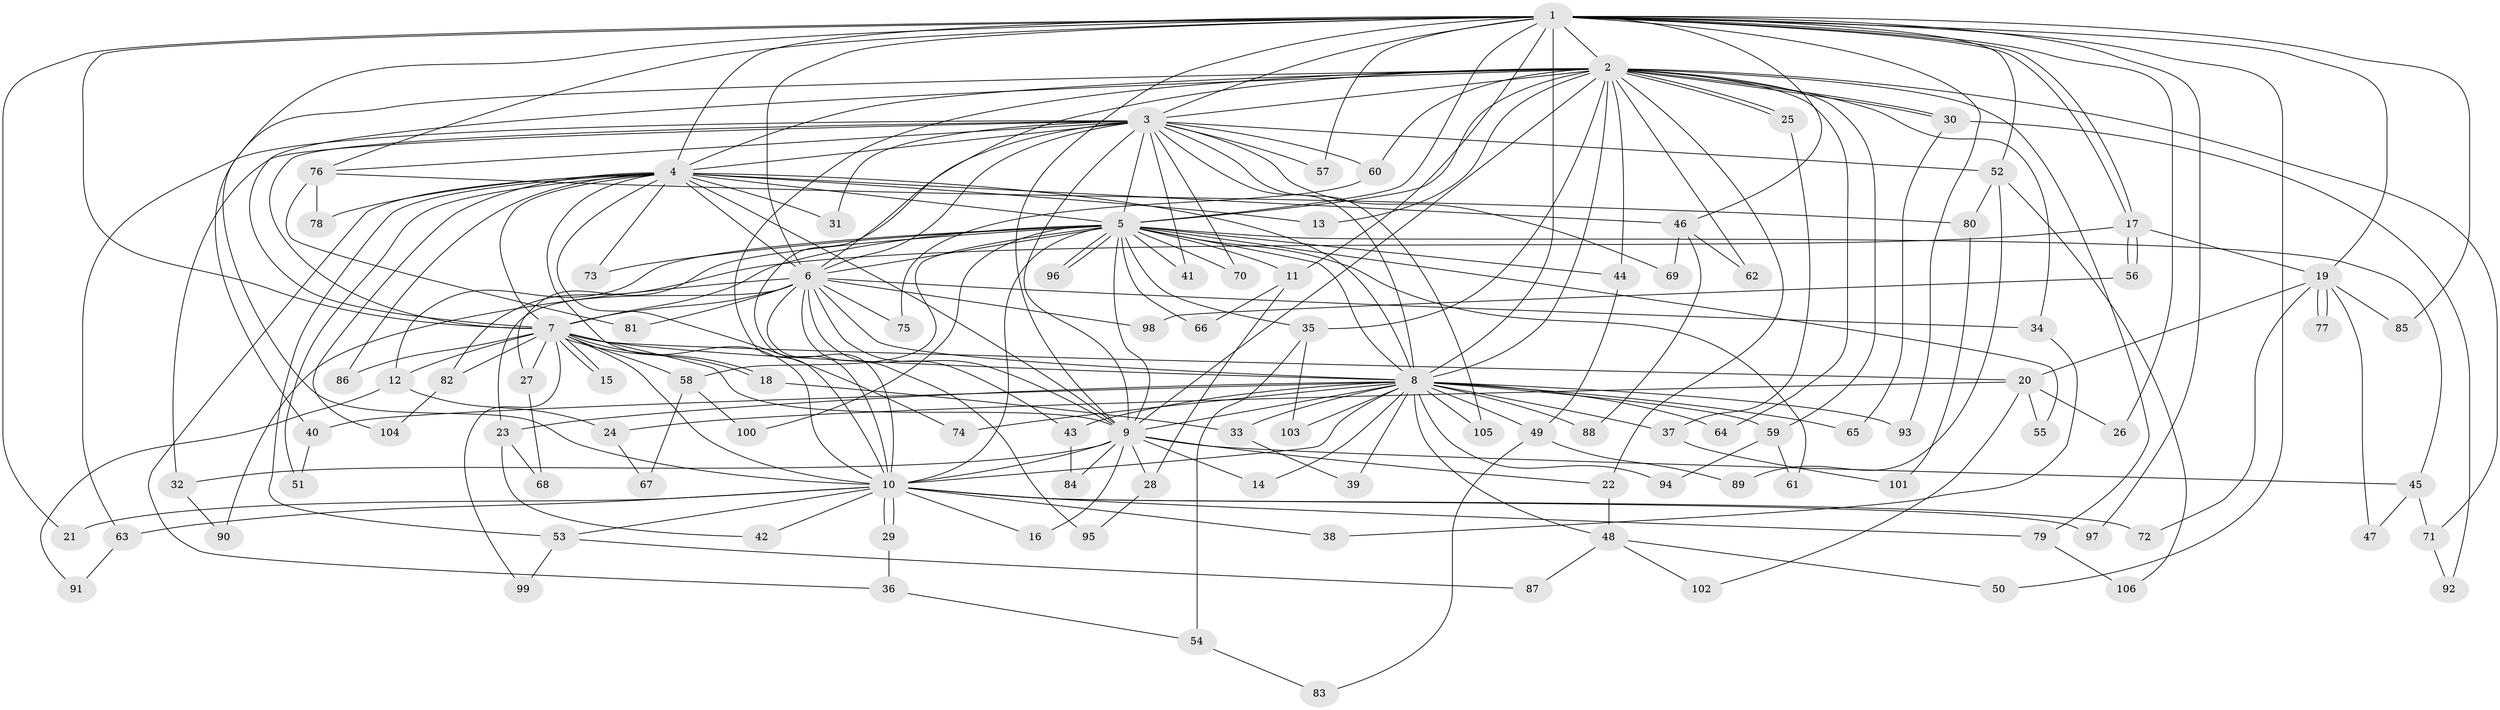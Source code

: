 // coarse degree distribution, {17: 0.03773584905660377, 29: 0.018867924528301886, 15: 0.018867924528301886, 23: 0.03773584905660377, 12: 0.018867924528301886, 13: 0.018867924528301886, 3: 0.22641509433962265, 2: 0.37735849056603776, 8: 0.018867924528301886, 4: 0.09433962264150944, 6: 0.03773584905660377, 5: 0.07547169811320754, 1: 0.018867924528301886}
// Generated by graph-tools (version 1.1) at 2025/17/03/04/25 18:17:28]
// undirected, 106 vertices, 237 edges
graph export_dot {
graph [start="1"]
  node [color=gray90,style=filled];
  1;
  2;
  3;
  4;
  5;
  6;
  7;
  8;
  9;
  10;
  11;
  12;
  13;
  14;
  15;
  16;
  17;
  18;
  19;
  20;
  21;
  22;
  23;
  24;
  25;
  26;
  27;
  28;
  29;
  30;
  31;
  32;
  33;
  34;
  35;
  36;
  37;
  38;
  39;
  40;
  41;
  42;
  43;
  44;
  45;
  46;
  47;
  48;
  49;
  50;
  51;
  52;
  53;
  54;
  55;
  56;
  57;
  58;
  59;
  60;
  61;
  62;
  63;
  64;
  65;
  66;
  67;
  68;
  69;
  70;
  71;
  72;
  73;
  74;
  75;
  76;
  77;
  78;
  79;
  80;
  81;
  82;
  83;
  84;
  85;
  86;
  87;
  88;
  89;
  90;
  91;
  92;
  93;
  94;
  95;
  96;
  97;
  98;
  99;
  100;
  101;
  102;
  103;
  104;
  105;
  106;
  1 -- 2;
  1 -- 3;
  1 -- 4;
  1 -- 5;
  1 -- 6;
  1 -- 7;
  1 -- 8;
  1 -- 9;
  1 -- 10;
  1 -- 11;
  1 -- 17;
  1 -- 17;
  1 -- 19;
  1 -- 21;
  1 -- 26;
  1 -- 46;
  1 -- 50;
  1 -- 52;
  1 -- 57;
  1 -- 76;
  1 -- 85;
  1 -- 93;
  1 -- 97;
  2 -- 3;
  2 -- 4;
  2 -- 5;
  2 -- 6;
  2 -- 7;
  2 -- 8;
  2 -- 9;
  2 -- 10;
  2 -- 13;
  2 -- 22;
  2 -- 25;
  2 -- 25;
  2 -- 30;
  2 -- 30;
  2 -- 34;
  2 -- 35;
  2 -- 40;
  2 -- 44;
  2 -- 59;
  2 -- 60;
  2 -- 62;
  2 -- 64;
  2 -- 71;
  2 -- 79;
  3 -- 4;
  3 -- 5;
  3 -- 6;
  3 -- 7;
  3 -- 8;
  3 -- 9;
  3 -- 10;
  3 -- 31;
  3 -- 32;
  3 -- 41;
  3 -- 52;
  3 -- 57;
  3 -- 60;
  3 -- 63;
  3 -- 69;
  3 -- 70;
  3 -- 76;
  3 -- 105;
  4 -- 5;
  4 -- 6;
  4 -- 7;
  4 -- 8;
  4 -- 9;
  4 -- 10;
  4 -- 13;
  4 -- 31;
  4 -- 36;
  4 -- 46;
  4 -- 51;
  4 -- 53;
  4 -- 73;
  4 -- 74;
  4 -- 78;
  4 -- 86;
  4 -- 104;
  5 -- 6;
  5 -- 7;
  5 -- 8;
  5 -- 9;
  5 -- 10;
  5 -- 11;
  5 -- 12;
  5 -- 27;
  5 -- 35;
  5 -- 41;
  5 -- 44;
  5 -- 45;
  5 -- 55;
  5 -- 58;
  5 -- 61;
  5 -- 66;
  5 -- 70;
  5 -- 73;
  5 -- 96;
  5 -- 96;
  5 -- 100;
  6 -- 7;
  6 -- 8;
  6 -- 9;
  6 -- 10;
  6 -- 23;
  6 -- 34;
  6 -- 43;
  6 -- 75;
  6 -- 81;
  6 -- 90;
  6 -- 95;
  6 -- 98;
  7 -- 8;
  7 -- 9;
  7 -- 10;
  7 -- 12;
  7 -- 15;
  7 -- 15;
  7 -- 18;
  7 -- 18;
  7 -- 20;
  7 -- 27;
  7 -- 58;
  7 -- 82;
  7 -- 86;
  7 -- 99;
  8 -- 9;
  8 -- 10;
  8 -- 14;
  8 -- 23;
  8 -- 33;
  8 -- 37;
  8 -- 39;
  8 -- 40;
  8 -- 43;
  8 -- 48;
  8 -- 49;
  8 -- 59;
  8 -- 64;
  8 -- 65;
  8 -- 74;
  8 -- 88;
  8 -- 93;
  8 -- 94;
  8 -- 103;
  8 -- 105;
  9 -- 10;
  9 -- 14;
  9 -- 16;
  9 -- 22;
  9 -- 28;
  9 -- 32;
  9 -- 45;
  9 -- 84;
  10 -- 16;
  10 -- 21;
  10 -- 29;
  10 -- 29;
  10 -- 38;
  10 -- 42;
  10 -- 53;
  10 -- 63;
  10 -- 72;
  10 -- 79;
  10 -- 97;
  11 -- 28;
  11 -- 66;
  12 -- 24;
  12 -- 91;
  17 -- 19;
  17 -- 56;
  17 -- 56;
  17 -- 82;
  18 -- 33;
  19 -- 20;
  19 -- 47;
  19 -- 72;
  19 -- 77;
  19 -- 77;
  19 -- 85;
  20 -- 24;
  20 -- 26;
  20 -- 55;
  20 -- 102;
  22 -- 48;
  23 -- 42;
  23 -- 68;
  24 -- 67;
  25 -- 37;
  27 -- 68;
  28 -- 95;
  29 -- 36;
  30 -- 65;
  30 -- 92;
  32 -- 90;
  33 -- 39;
  34 -- 38;
  35 -- 54;
  35 -- 103;
  36 -- 54;
  37 -- 101;
  40 -- 51;
  43 -- 84;
  44 -- 49;
  45 -- 47;
  45 -- 71;
  46 -- 62;
  46 -- 69;
  46 -- 88;
  48 -- 50;
  48 -- 87;
  48 -- 102;
  49 -- 83;
  49 -- 89;
  52 -- 80;
  52 -- 89;
  52 -- 106;
  53 -- 87;
  53 -- 99;
  54 -- 83;
  56 -- 98;
  58 -- 67;
  58 -- 100;
  59 -- 61;
  59 -- 94;
  60 -- 75;
  63 -- 91;
  71 -- 92;
  76 -- 78;
  76 -- 80;
  76 -- 81;
  79 -- 106;
  80 -- 101;
  82 -- 104;
}
